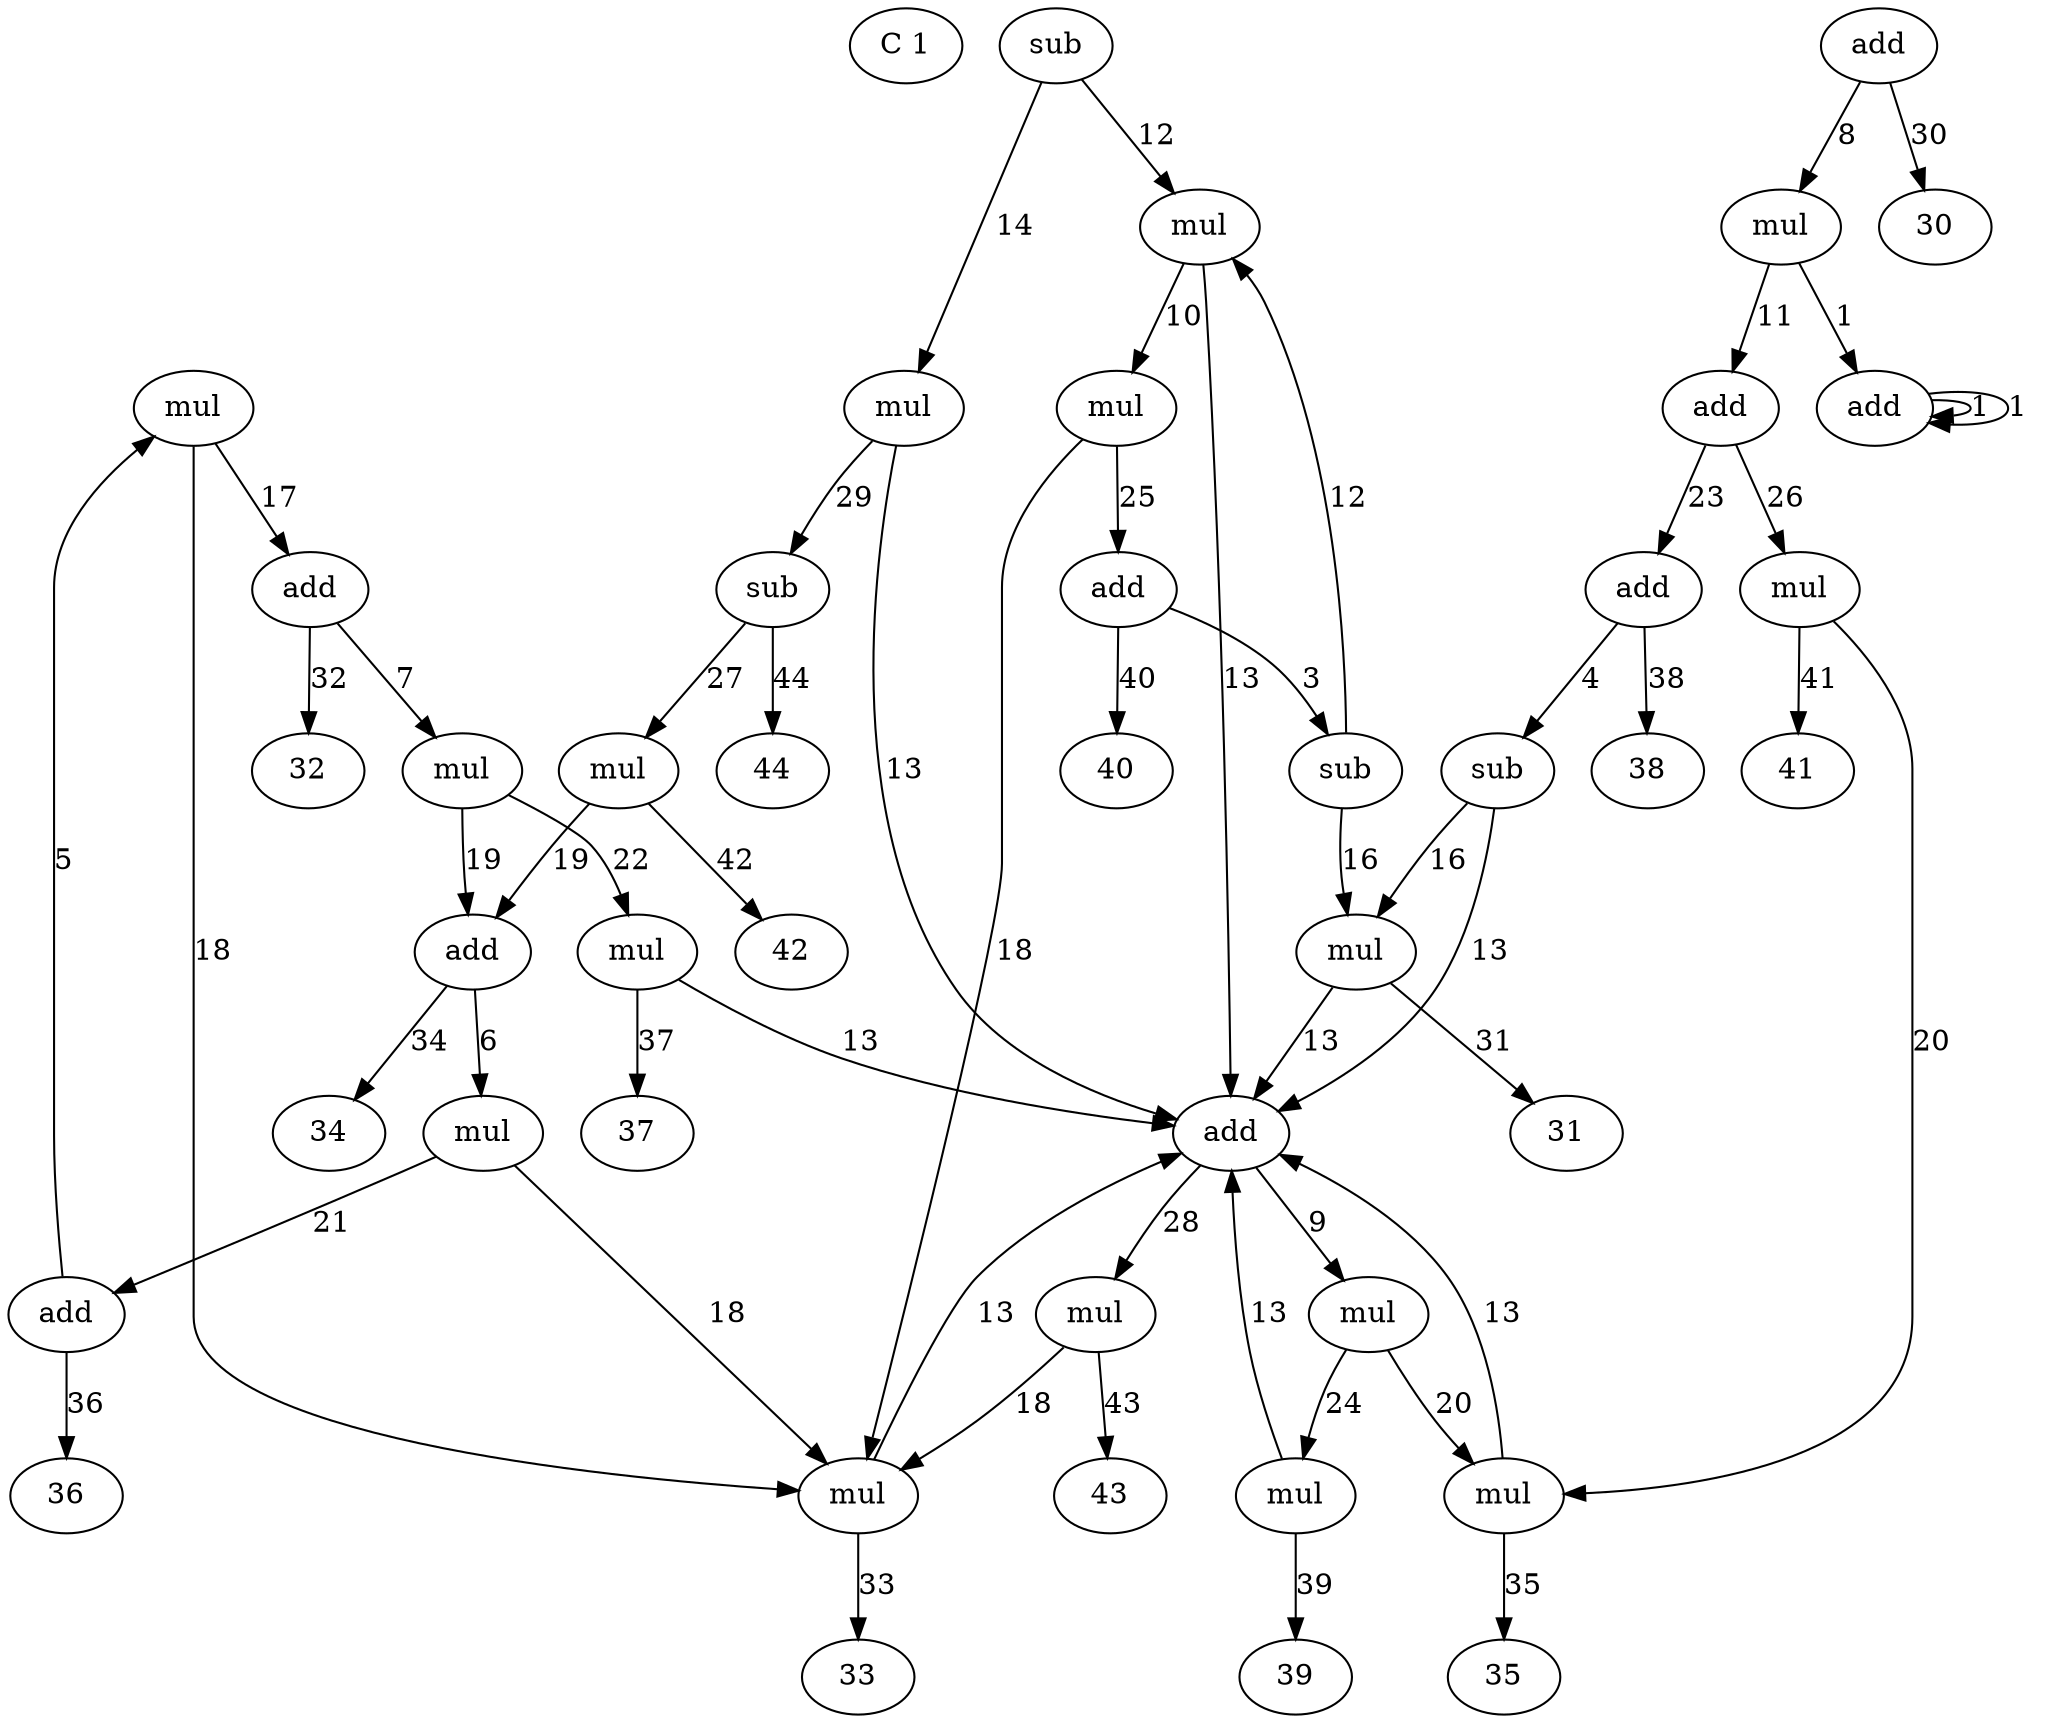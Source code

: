 digraph G {
0 [label="C 1"]
1 [label="add"]
1 -> 1 [label="1"]
1 -> 1 [label="1"]
2 [label="sub"]
2 -> 12 [label="12"]
2 -> 14 [label="14"]
3 [label="sub"]
3 -> 12 [label="12"]
3 -> 16 [label="16"]
4 [label="sub"]
4 -> 13 [label="13"]
4 -> 16 [label="16"]
5 [label="mul"]
5 -> 17 [label="17"]
5 -> 18 [label="18"]
6 [label="mul"]
6 -> 18 [label="18"]
6 -> 21 [label="21"]
7 [label="mul"]
7 -> 19 [label="19"]
7 -> 22 [label="22"]
8 [label="mul"]
8 -> 1 [label="1"]
8 -> 11 [label="11"]
9 [label="mul"]
9 -> 20 [label="20"]
9 -> 24 [label="24"]
10 [label="mul"]
10 -> 18 [label="18"]
10 -> 25 [label="25"]
11 [label="add"]
11 -> 23 [label="23"]
11 -> 26 [label="26"]
12 [label="mul"]
12 -> 10 [label="10"]
12 -> 13 [label="13"]
13 [label="add"]
13 -> 9 [label="9"]
13 -> 28 [label="28"]
14 [label="mul"]
14 -> 13 [label="13"]
14 -> 29 [label="29"]
15 [label="add"]
15 -> 8 [label="8"]
15 -> 30 [label="30"]
16 [label="mul"]
16 -> 13 [label="13"]
16 -> 31 [label="31"]
17 [label="add"]
17 -> 7 [label="7"]
17 -> 32 [label="32"]
18 [label="mul"]
18 -> 13 [label="13"]
18 -> 33 [label="33"]
19 [label="add"]
19 -> 6 [label="6"]
19 -> 34 [label="34"]
20 [label="mul"]
20 -> 13 [label="13"]
20 -> 35 [label="35"]
21 [label="add"]
21 -> 5 [label="5"]
21 -> 36 [label="36"]
22 [label="mul"]
22 -> 13 [label="13"]
22 -> 37 [label="37"]
23 [label="add"]
23 -> 4 [label="4"]
23 -> 38 [label="38"]
24 [label="mul"]
24 -> 13 [label="13"]
24 -> 39 [label="39"]
25 [label="add"]
25 -> 3 [label="3"]
25 -> 40 [label="40"]
26 [label="mul"]
26 -> 20 [label="20"]
26 -> 41 [label="41"]
27 [label="mul"]
27 -> 19 [label="19"]
27 -> 42 [label="42"]
28 [label="mul"]
28 -> 18 [label="18"]
28 -> 43 [label="43"]
29 [label="sub"]
29 -> 27 [label="27"]
29 -> 44 [label="44"]
}
